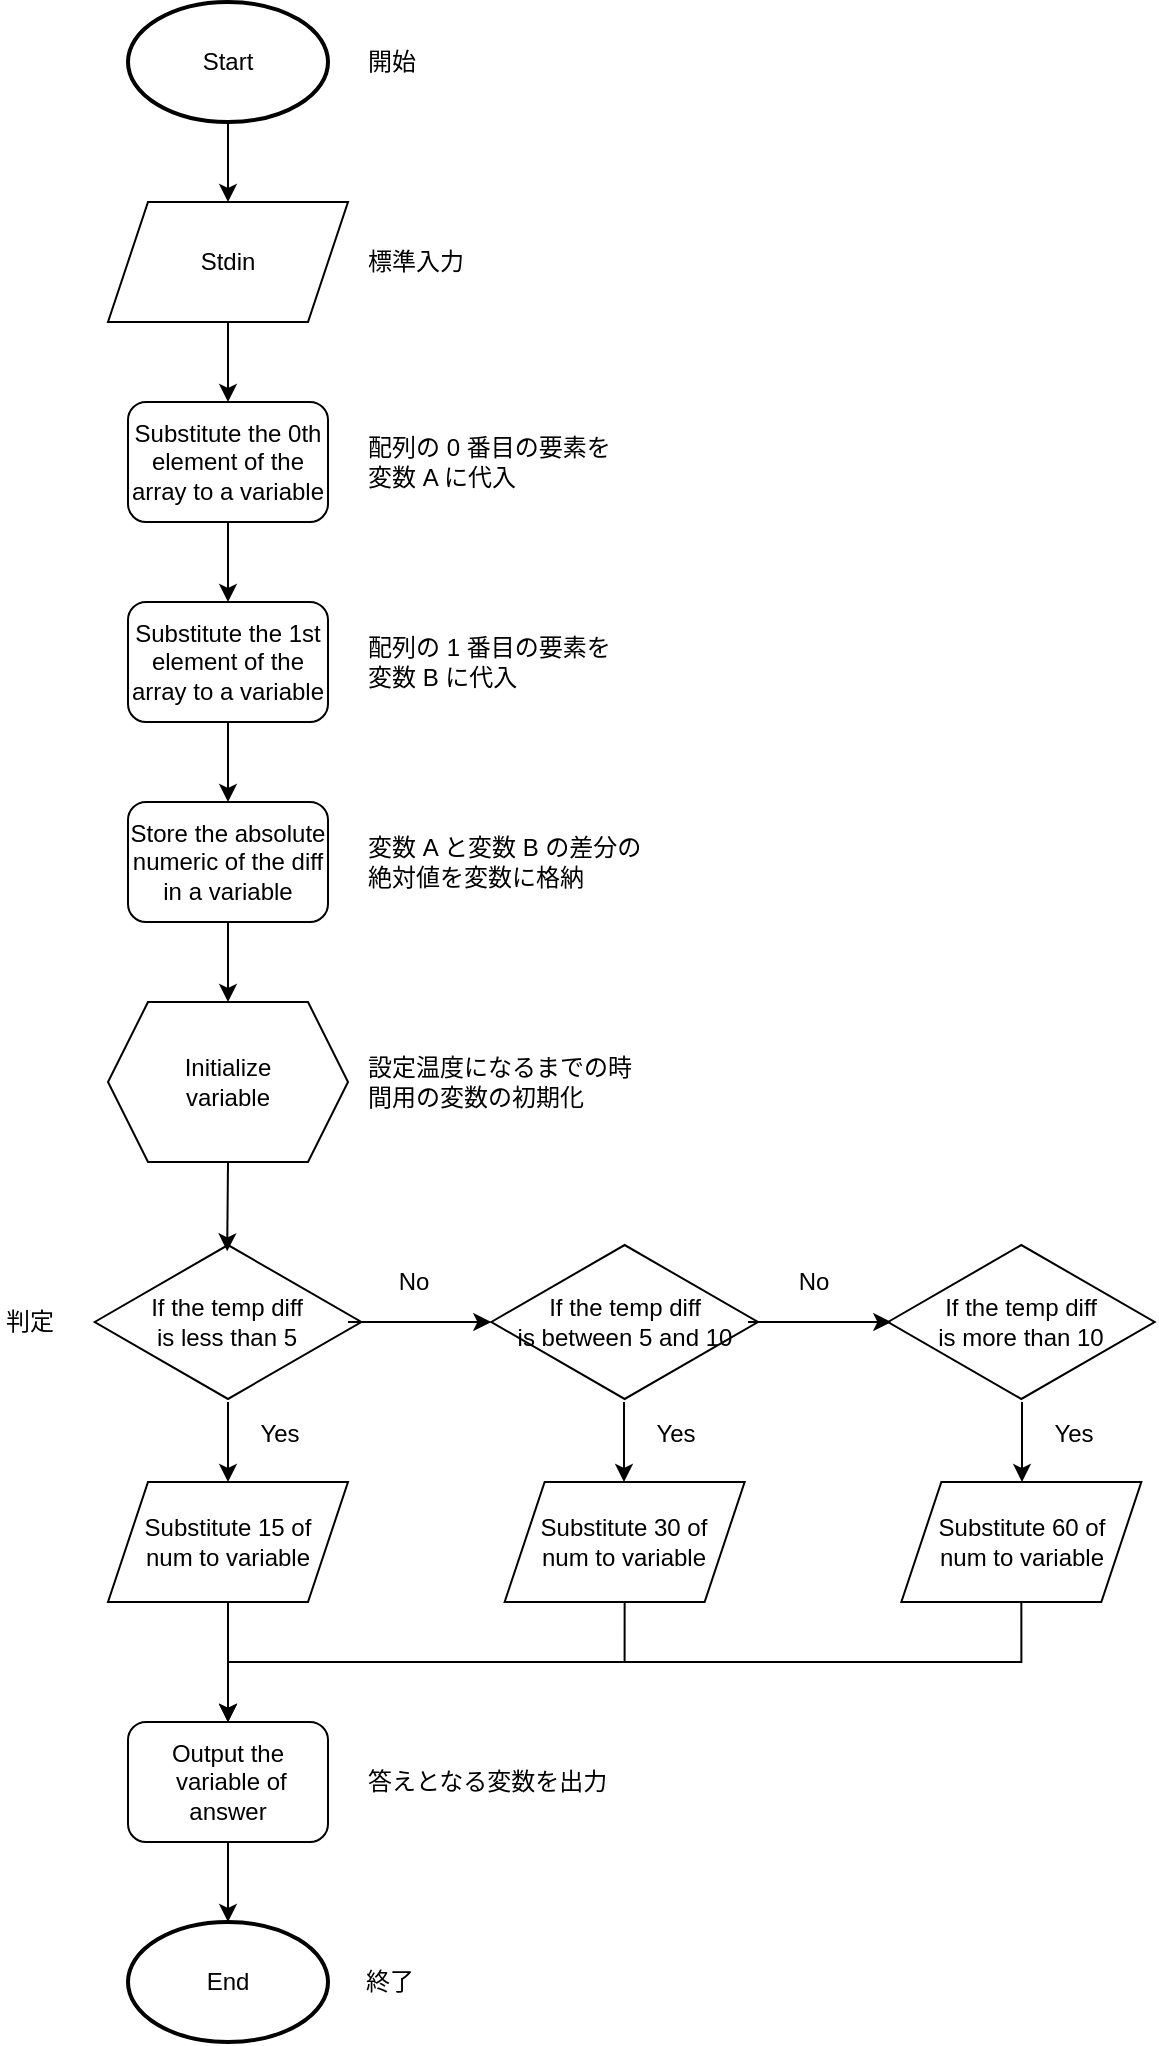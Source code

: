 <mxfile>
    <diagram id="bbhwOdpYM5hvSqV2AHOM" name="ページ1">
        <mxGraphModel dx="1098" dy="619" grid="1" gridSize="10" guides="1" tooltips="1" connect="1" arrows="1" fold="1" page="1" pageScale="1" pageWidth="827" pageHeight="1169" math="0" shadow="0">
            <root>
                <mxCell id="0"/>
                <mxCell id="1" parent="0"/>
                <mxCell id="67" value="Substitute 30 of&lt;br&gt;num to variable" style="shape=parallelogram;perimeter=parallelogramPerimeter;whiteSpace=wrap;html=1;fixedSize=1;" parent="1" vertex="1">
                    <mxGeometry x="278.32" y="800" width="120" height="60" as="geometry"/>
                </mxCell>
                <mxCell id="66" value="Substitute 15 of&lt;br&gt;num to variable" style="shape=parallelogram;perimeter=parallelogramPerimeter;whiteSpace=wrap;html=1;fixedSize=1;" parent="1" vertex="1">
                    <mxGeometry x="80" y="800" width="120" height="60" as="geometry"/>
                </mxCell>
                <mxCell id="65" value="Stdin" style="shape=parallelogram;perimeter=parallelogramPerimeter;whiteSpace=wrap;html=1;fixedSize=1;" parent="1" vertex="1">
                    <mxGeometry x="80" y="160" width="120" height="60" as="geometry"/>
                </mxCell>
                <mxCell id="3" value="Start" style="strokeWidth=2;html=1;shape=mxgraph.flowchart.start_1;whiteSpace=wrap;" parent="1" vertex="1">
                    <mxGeometry x="90" y="60" width="100" height="60" as="geometry"/>
                </mxCell>
                <mxCell id="4" value="" style="endArrow=classic;html=1;exitX=0.5;exitY=1;exitDx=0;exitDy=0;exitPerimeter=0;" parent="1" source="3" edge="1">
                    <mxGeometry width="50" height="50" relative="1" as="geometry">
                        <mxPoint x="120" y="340" as="sourcePoint"/>
                        <mxPoint x="140" y="160" as="targetPoint"/>
                    </mxGeometry>
                </mxCell>
                <mxCell id="6" value="Substitute the 0th element of the array to a variable" style="rounded=1;whiteSpace=wrap;html=1;" parent="1" vertex="1">
                    <mxGeometry x="90" y="260" width="100" height="60" as="geometry"/>
                </mxCell>
                <mxCell id="7" value="" style="endArrow=classic;html=1;exitX=0.5;exitY=1;exitDx=0;exitDy=0;entryX=0.5;entryY=0;entryDx=0;entryDy=0;" parent="1" target="6" edge="1">
                    <mxGeometry width="50" height="50" relative="1" as="geometry">
                        <mxPoint x="140" y="220" as="sourcePoint"/>
                        <mxPoint x="150" y="170" as="targetPoint"/>
                    </mxGeometry>
                </mxCell>
                <mxCell id="8" value="If the temp diff&lt;br&gt;is less than 5" style="html=1;whiteSpace=wrap;aspect=fixed;shape=isoRectangle;" parent="1" vertex="1">
                    <mxGeometry x="73.33" y="680" width="133.34" height="80" as="geometry"/>
                </mxCell>
                <mxCell id="9" value="" style="endArrow=classic;html=1;exitX=0.5;exitY=1;exitDx=0;exitDy=0;entryX=0.5;entryY=0;entryDx=0;entryDy=0;" parent="1" source="6" edge="1">
                    <mxGeometry width="50" height="50" relative="1" as="geometry">
                        <mxPoint x="150" y="230" as="sourcePoint"/>
                        <mxPoint x="140" y="360" as="targetPoint"/>
                    </mxGeometry>
                </mxCell>
                <mxCell id="11" value="&lt;div&gt;If the temp diff&lt;/div&gt;is between 5 and 10" style="html=1;whiteSpace=wrap;aspect=fixed;shape=isoRectangle;" parent="1" vertex="1">
                    <mxGeometry x="271.66" y="680" width="133.33" height="80" as="geometry"/>
                </mxCell>
                <mxCell id="12" value="" style="endArrow=classic;html=1;entryX=0.5;entryY=0;entryDx=0;entryDy=0;" parent="1" source="8" edge="1">
                    <mxGeometry width="50" height="50" relative="1" as="geometry">
                        <mxPoint x="150" y="650" as="sourcePoint"/>
                        <mxPoint x="140" y="800" as="targetPoint"/>
                    </mxGeometry>
                </mxCell>
                <mxCell id="13" value="No" style="text;html=1;strokeColor=none;fillColor=none;align=center;verticalAlign=middle;whiteSpace=wrap;rounded=0;" parent="1" vertex="1">
                    <mxGeometry x="213" y="690" width="40" height="20" as="geometry"/>
                </mxCell>
                <mxCell id="14" value="Yes" style="text;html=1;strokeColor=none;fillColor=none;align=center;verticalAlign=middle;whiteSpace=wrap;rounded=0;" parent="1" vertex="1">
                    <mxGeometry x="146" y="766" width="40" height="20" as="geometry"/>
                </mxCell>
                <mxCell id="17" value="End" style="strokeWidth=2;html=1;shape=mxgraph.flowchart.start_1;whiteSpace=wrap;" parent="1" vertex="1">
                    <mxGeometry x="90" y="1020" width="100" height="60" as="geometry"/>
                </mxCell>
                <mxCell id="18" value="" style="endArrow=classic;html=1;exitX=0.5;exitY=1;exitDx=0;exitDy=0;" parent="1" source="66" edge="1">
                    <mxGeometry width="50" height="50" relative="1" as="geometry">
                        <mxPoint x="140" y="900" as="sourcePoint"/>
                        <mxPoint x="140" y="920" as="targetPoint"/>
                    </mxGeometry>
                </mxCell>
                <mxCell id="21" value="If the temp diff&lt;br&gt;is more than 10" style="html=1;whiteSpace=wrap;aspect=fixed;shape=isoRectangle;" parent="1" vertex="1">
                    <mxGeometry x="470" y="680" width="133.33" height="80" as="geometry"/>
                </mxCell>
                <mxCell id="43" value="標準入力" style="text;html=1;strokeColor=none;fillColor=none;align=left;verticalAlign=middle;whiteSpace=wrap;rounded=0;" parent="1" vertex="1">
                    <mxGeometry x="208.33" y="180" width="63.33" height="20" as="geometry"/>
                </mxCell>
                <mxCell id="44" value="配列の 0 番目の要素を&lt;br&gt;変数 A に代入" style="text;html=1;strokeColor=none;fillColor=none;align=left;verticalAlign=middle;whiteSpace=wrap;rounded=0;" parent="1" vertex="1">
                    <mxGeometry x="208.33" y="280" width="141.67" height="20" as="geometry"/>
                </mxCell>
                <mxCell id="48" value="" style="endArrow=classic;html=1;" parent="1" target="11" edge="1">
                    <mxGeometry width="50" height="50" relative="1" as="geometry">
                        <mxPoint x="200" y="720" as="sourcePoint"/>
                        <mxPoint x="150.0" y="698.88" as="targetPoint"/>
                    </mxGeometry>
                </mxCell>
                <mxCell id="49" value="No" style="text;html=1;strokeColor=none;fillColor=none;align=center;verticalAlign=middle;whiteSpace=wrap;rounded=0;" parent="1" vertex="1">
                    <mxGeometry x="413" y="690" width="40" height="20" as="geometry"/>
                </mxCell>
                <mxCell id="50" value="" style="endArrow=classic;html=1;" parent="1" edge="1">
                    <mxGeometry width="50" height="50" relative="1" as="geometry">
                        <mxPoint x="400" y="720" as="sourcePoint"/>
                        <mxPoint x="471.66" y="720" as="targetPoint"/>
                    </mxGeometry>
                </mxCell>
                <mxCell id="53" value="" style="endArrow=classic;html=1;entryX=0.5;entryY=0;entryDx=0;entryDy=0;" parent="1" edge="1">
                    <mxGeometry width="50" height="50" relative="1" as="geometry">
                        <mxPoint x="338.0" y="760" as="sourcePoint"/>
                        <mxPoint x="338" y="800" as="targetPoint"/>
                    </mxGeometry>
                </mxCell>
                <mxCell id="54" value="Yes" style="text;html=1;strokeColor=none;fillColor=none;align=center;verticalAlign=middle;whiteSpace=wrap;rounded=0;" parent="1" vertex="1">
                    <mxGeometry x="344" y="766" width="40" height="20" as="geometry"/>
                </mxCell>
                <mxCell id="55" value="" style="endArrow=classic;html=1;entryX=0.5;entryY=0;entryDx=0;entryDy=0;" parent="1" edge="1">
                    <mxGeometry width="50" height="50" relative="1" as="geometry">
                        <mxPoint x="537" y="760" as="sourcePoint"/>
                        <mxPoint x="537" y="800" as="targetPoint"/>
                    </mxGeometry>
                </mxCell>
                <mxCell id="56" value="Yes" style="text;html=1;strokeColor=none;fillColor=none;align=center;verticalAlign=middle;whiteSpace=wrap;rounded=0;" parent="1" vertex="1">
                    <mxGeometry x="543" y="766" width="40" height="20" as="geometry"/>
                </mxCell>
                <mxCell id="58" value="" style="edgeStyle=orthogonalEdgeStyle;rounded=0;orthogonalLoop=1;jettySize=auto;html=1;exitX=0.5;exitY=1;exitDx=0;exitDy=0;" parent="1" source="67" edge="1">
                    <mxGeometry relative="1" as="geometry">
                        <mxPoint x="338" y="900" as="sourcePoint"/>
                        <mxPoint x="140" y="920" as="targetPoint"/>
                        <Array as="points">
                            <mxPoint x="338" y="890"/>
                            <mxPoint x="140" y="890"/>
                        </Array>
                    </mxGeometry>
                </mxCell>
                <mxCell id="59" value="" style="edgeStyle=orthogonalEdgeStyle;rounded=0;orthogonalLoop=1;jettySize=auto;html=1;exitX=0.5;exitY=1;exitDx=0;exitDy=0;" parent="1" source="68" edge="1">
                    <mxGeometry relative="1" as="geometry">
                        <mxPoint x="536.66" y="900" as="sourcePoint"/>
                        <mxPoint x="140" y="920" as="targetPoint"/>
                        <Array as="points">
                            <mxPoint x="537" y="890"/>
                            <mxPoint x="140" y="890"/>
                        </Array>
                    </mxGeometry>
                </mxCell>
                <mxCell id="60" value="開始" style="text;html=1;strokeColor=none;fillColor=none;align=left;verticalAlign=middle;whiteSpace=wrap;rounded=0;" parent="1" vertex="1">
                    <mxGeometry x="208.33" y="80" width="63.33" height="20" as="geometry"/>
                </mxCell>
                <mxCell id="61" value="終了" style="text;html=1;strokeColor=none;fillColor=none;align=left;verticalAlign=middle;whiteSpace=wrap;rounded=0;" parent="1" vertex="1">
                    <mxGeometry x="206.67" y="1040" width="63.33" height="20" as="geometry"/>
                </mxCell>
                <mxCell id="62" value="判定" style="text;html=1;strokeColor=none;fillColor=none;align=left;verticalAlign=middle;whiteSpace=wrap;rounded=0;" parent="1" vertex="1">
                    <mxGeometry x="26.67" y="710" width="63.33" height="20" as="geometry"/>
                </mxCell>
                <mxCell id="68" value="Substitute 60 of&lt;br&gt;num to variable" style="shape=parallelogram;perimeter=parallelogramPerimeter;whiteSpace=wrap;html=1;fixedSize=1;" parent="1" vertex="1">
                    <mxGeometry x="476.67" y="800" width="120" height="60" as="geometry"/>
                </mxCell>
                <mxCell id="78" value="Initialize&lt;br&gt;variable" style="shape=hexagon;perimeter=hexagonPerimeter2;whiteSpace=wrap;html=1;fixedSize=1;" parent="1" vertex="1">
                    <mxGeometry x="80" y="560" width="120" height="80" as="geometry"/>
                </mxCell>
                <mxCell id="82" value="" style="endArrow=classic;html=1;entryX=0.5;entryY=0;entryDx=0;entryDy=0;" parent="1" edge="1" target="113">
                    <mxGeometry width="50" height="50" relative="1" as="geometry">
                        <mxPoint x="140" y="420" as="sourcePoint"/>
                        <mxPoint x="140" y="480" as="targetPoint"/>
                    </mxGeometry>
                </mxCell>
                <mxCell id="112" style="edgeStyle=orthogonalEdgeStyle;rounded=0;orthogonalLoop=1;jettySize=auto;html=1;exitX=0.25;exitY=0;exitDx=0;exitDy=0;" edge="1" parent="1" source="83">
                    <mxGeometry relative="1" as="geometry">
                        <mxPoint x="244" y="380" as="targetPoint"/>
                    </mxGeometry>
                </mxCell>
                <mxCell id="83" value="配列の 1 番目の要素を&lt;br&gt;変数 B に代入" style="text;html=1;strokeColor=none;fillColor=none;align=left;verticalAlign=middle;whiteSpace=wrap;rounded=0;" parent="1" vertex="1">
                    <mxGeometry x="208.33" y="380" width="141.67" height="20" as="geometry"/>
                </mxCell>
                <mxCell id="85" value="設定温度になるまでの時間用の変数の初期化" style="text;html=1;strokeColor=none;fillColor=none;align=left;verticalAlign=middle;whiteSpace=wrap;rounded=0;" parent="1" vertex="1">
                    <mxGeometry x="208.33" y="590" width="141.67" height="20" as="geometry"/>
                </mxCell>
                <mxCell id="86" value="" style="endArrow=classic;html=1;entryX=0.497;entryY=0.058;entryDx=0;entryDy=0;entryPerimeter=0;" parent="1" target="8" edge="1">
                    <mxGeometry width="50" height="50" relative="1" as="geometry">
                        <mxPoint x="140" y="640" as="sourcePoint"/>
                        <mxPoint x="140" y="640" as="targetPoint"/>
                    </mxGeometry>
                </mxCell>
                <mxCell id="104" value="Output the&lt;br&gt;&amp;nbsp;variable of answer" style="rounded=1;whiteSpace=wrap;html=1;" parent="1" vertex="1">
                    <mxGeometry x="90" y="920" width="100" height="60" as="geometry"/>
                </mxCell>
                <mxCell id="105" value="答えとなる変数を出力" style="text;html=1;strokeColor=none;fillColor=none;align=left;verticalAlign=middle;whiteSpace=wrap;rounded=0;" parent="1" vertex="1">
                    <mxGeometry x="208.33" y="940" width="141.67" height="20" as="geometry"/>
                </mxCell>
                <mxCell id="109" value="" style="endArrow=classic;html=1;exitX=0.5;exitY=1;exitDx=0;exitDy=0;" parent="1" source="104" edge="1">
                    <mxGeometry width="50" height="50" relative="1" as="geometry">
                        <mxPoint x="150" y="890" as="sourcePoint"/>
                        <mxPoint x="140" y="1020" as="targetPoint"/>
                    </mxGeometry>
                </mxCell>
                <mxCell id="111" value="Substitute the 1st element of the array to a variable" style="rounded=1;whiteSpace=wrap;html=1;" vertex="1" parent="1">
                    <mxGeometry x="90" y="360" width="100" height="60" as="geometry"/>
                </mxCell>
                <mxCell id="113" value="Store the absolute numeric of the diff in a variable" style="rounded=1;whiteSpace=wrap;html=1;" vertex="1" parent="1">
                    <mxGeometry x="90" y="460" width="100" height="60" as="geometry"/>
                </mxCell>
                <mxCell id="115" value="変数 A と変数 B の差分の&lt;br&gt;絶対値を変数に格納" style="text;html=1;strokeColor=none;fillColor=none;align=left;verticalAlign=middle;whiteSpace=wrap;rounded=0;" vertex="1" parent="1">
                    <mxGeometry x="208.33" y="480" width="141.67" height="20" as="geometry"/>
                </mxCell>
                <mxCell id="116" value="" style="endArrow=classic;html=1;exitX=0.5;exitY=1;exitDx=0;exitDy=0;entryX=0.5;entryY=0;entryDx=0;entryDy=0;" edge="1" parent="1" source="113" target="78">
                    <mxGeometry width="50" height="50" relative="1" as="geometry">
                        <mxPoint x="150" y="410" as="sourcePoint"/>
                        <mxPoint x="150" y="470" as="targetPoint"/>
                    </mxGeometry>
                </mxCell>
            </root>
        </mxGraphModel>
    </diagram>
</mxfile>